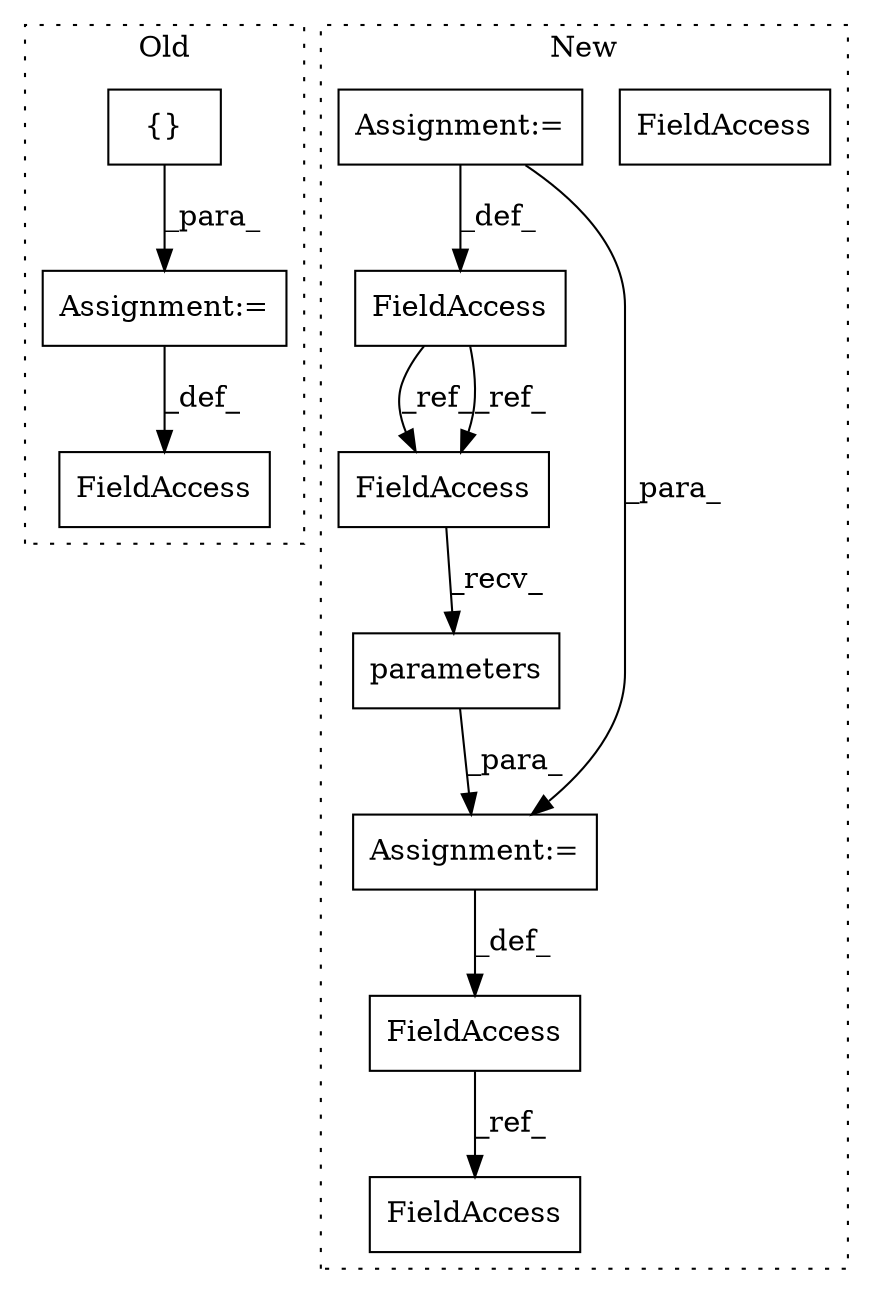 digraph G {
subgraph cluster0 {
1 [label="{}" a="4" s="670" l="2" shape="box"];
3 [label="Assignment:=" a="7" s="652" l="1" shape="box"];
7 [label="FieldAccess" a="22" s="636" l="16" shape="box"];
label = "Old";
style="dotted";
}
subgraph cluster1 {
2 [label="parameters" a="32" s="978" l="12" shape="box"];
4 [label="FieldAccess" a="22" s="713" l="16" shape="box"];
5 [label="Assignment:=" a="7" s="917" l="1" shape="box"];
6 [label="FieldAccess" a="22" s="906" l="11" shape="box"];
8 [label="FieldAccess" a="22" s="961" l="16" shape="box"];
9 [label="Assignment:=" a="7" s="729" l="1" shape="box"];
10 [label="FieldAccess" a="22" s="1037" l="11" shape="box"];
11 [label="FieldAccess" a="22" s="961" l="16" shape="box"];
label = "New";
style="dotted";
}
1 -> 3 [label="_para_"];
2 -> 5 [label="_para_"];
3 -> 7 [label="_def_"];
4 -> 11 [label="_ref_"];
4 -> 11 [label="_ref_"];
5 -> 6 [label="_def_"];
6 -> 10 [label="_ref_"];
9 -> 5 [label="_para_"];
9 -> 4 [label="_def_"];
11 -> 2 [label="_recv_"];
}